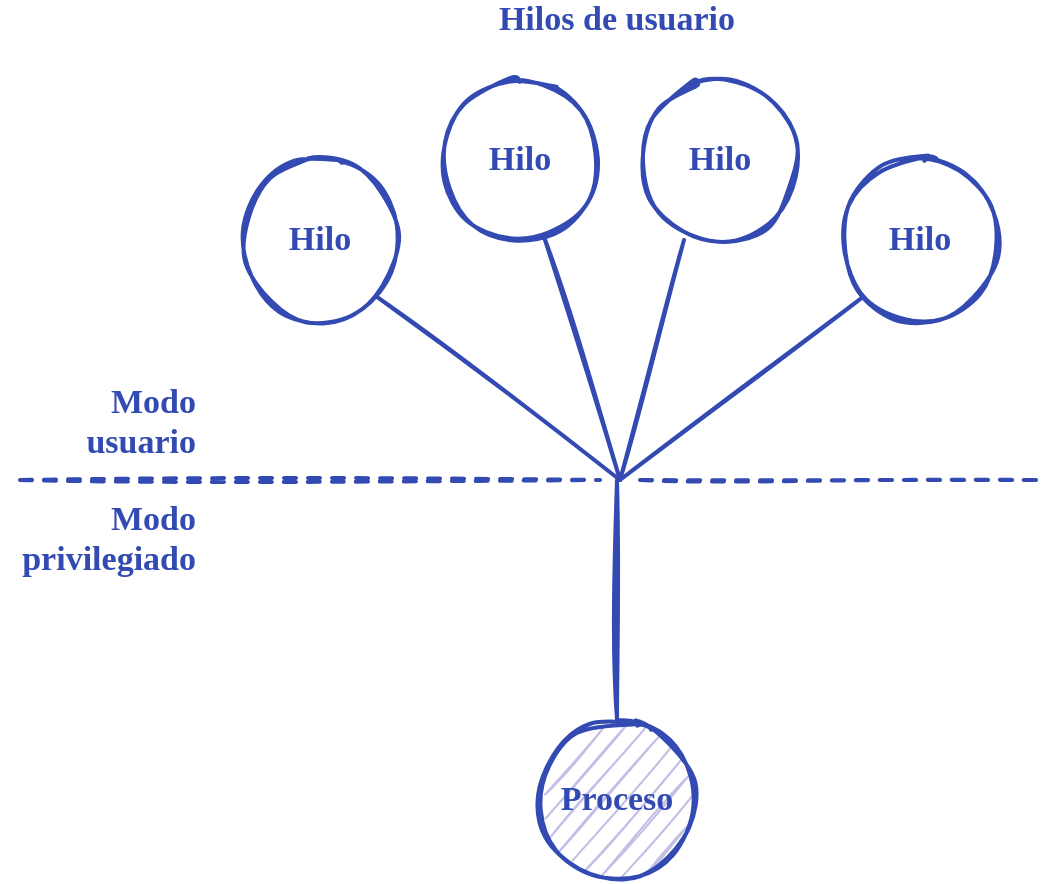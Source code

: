 <mxfile version="14.4.7" type="google"><diagram id="akEowiJKr_ScigKzrRVM" name="Page-1"><mxGraphModel dx="-18" dy="745" grid="1" gridSize="10" guides="1" tooltips="1" connect="1" arrows="1" fold="1" page="1" pageScale="1" pageWidth="689" pageHeight="517" math="0" shadow="0"><root><mxCell id="0"/><mxCell id="1" parent="0"/><mxCell id="-pet36EsuUMPWjCT5Itz-28" value="Modo&#10;usuario" style="text;strokeColor=none;fillColor=none;align=right;verticalAlign=middle;rounded=0;shadow=0;sketch=1;fontFamily=Ink Free;fontSize=17;fontStyle=1;fontColor=#324ab2;spacingBottom=5;" parent="1" vertex="1"><mxGeometry x="1480" y="234" width="70" height="35" as="geometry"/></mxCell><mxCell id="-pet36EsuUMPWjCT5Itz-29" value="Modo&#10;privilegiado" style="text;strokeColor=none;fillColor=none;align=right;verticalAlign=middle;rounded=0;shadow=0;sketch=1;fontFamily=Ink Free;fontSize=17;fontStyle=1;fontColor=#324ab2;spacingBottom=5;" parent="1" vertex="1"><mxGeometry x="1450" y="290" width="100" height="40" as="geometry"/></mxCell><mxCell id="lgN72yZ7XG6kfilp9ZLk-1" value="Proceso" style="ellipse;aspect=fixed;rounded=0;shadow=0;fontFamily=Ink Free;fontSize=17;strokeWidth=2;spacing=20;sketch=1;align=center;strokeColor=#324ab2;fontColor=#324ab2;fillColor=#c2bee6;spacingBottom=5;fontStyle=1" parent="1" vertex="1"><mxGeometry x="1718.5" y="400" width="80" height="80" as="geometry"/></mxCell><mxCell id="lgN72yZ7XG6kfilp9ZLk-2" value="Hilo" style="ellipse;aspect=fixed;rounded=0;shadow=0;fontFamily=Ink Free;fontSize=17;strokeWidth=2;fillColor=none;spacing=20;sketch=1;align=center;points=[[0.924,-0.382]];strokeColor=#324ab2;fontColor=#324ab2;spacingBottom=5;fontStyle=1" parent="1" vertex="1"><mxGeometry x="1670" y="80" width="80" height="80" as="geometry"/></mxCell><mxCell id="lgN72yZ7XG6kfilp9ZLk-3" value="Hilo" style="ellipse;aspect=fixed;rounded=0;shadow=0;fontFamily=Ink Free;fontSize=17;strokeWidth=2;fillColor=none;spacing=20;sketch=1;align=center;;points=[[-0.924,-0.382]];fontSource=https%3A%2F%2Full-esit-sistemas-operativos.github.io%2Fssoo-apuntes%2Ffonts%2FInkFree.woff;strokeColor=#324ab2;fontColor=#324ab2;spacingBottom=5;fontStyle=1" parent="1" vertex="1"><mxGeometry x="1770" y="80" width="80" height="80" as="geometry"/></mxCell><mxCell id="lgN72yZ7XG6kfilp9ZLk-67" value="" style="rounded=0;orthogonalLoop=1;jettySize=auto;exitX=1;exitY=1;exitDx=0;exitDy=0;entryX=0.5;entryY=0.5;entryDx=0;entryDy=0;entryPerimeter=0;strokeWidth=2;shadow=0;fontFamily=Ink Free;fontSize=17;spacing=20;endArrow=none;sketch=1;strokeColor=#324ab2;fontColor=#324ab2;spacingBottom=5;fontStyle=1" parent="1" source="lgN72yZ7XG6kfilp9ZLk-4" edge="1"><mxGeometry relative="1" as="geometry"><mxPoint x="1760" y="280" as="targetPoint"/></mxGeometry></mxCell><mxCell id="lgN72yZ7XG6kfilp9ZLk-4" value="Hilo" style="ellipse;aspect=fixed;rounded=0;shadow=0;fontFamily=Ink Free;fontSize=17;strokeWidth=2;fillColor=none;spacing=20;sketch=1;align=center;strokeColor=#324ab2;fontColor=#324ab2;spacingBottom=5;fontStyle=1" parent="1" vertex="1"><mxGeometry x="1570" y="120" width="80" height="80" as="geometry"/></mxCell><mxCell id="lgN72yZ7XG6kfilp9ZLk-5" value="Hilo" style="ellipse;aspect=fixed;rounded=0;shadow=0;fontFamily=Ink Free;fontSize=17;strokeWidth=2;fillColor=none;spacing=20;sketch=1;align=center;strokeColor=#324ab2;fontColor=#324ab2;spacingBottom=5;fontStyle=1" parent="1" vertex="1"><mxGeometry x="1870" y="120" width="80" height="80" as="geometry"/></mxCell><mxCell id="lgN72yZ7XG6kfilp9ZLk-7" value="" style="endArrow=none;strokeWidth=2;rounded=0;shadow=0;fontFamily=Ink Free;fontSize=17;spacing=20;sketch=1;dashed=1;fontColor=#324ab2;strokeColor=#324ab2;spacingBottom=5;fontStyle=1" parent="1" edge="1"><mxGeometry width="50" height="50" relative="1" as="geometry"><mxPoint x="1770" y="280" as="sourcePoint"/><mxPoint x="1970" y="280" as="targetPoint"/></mxGeometry></mxCell><mxCell id="lgN72yZ7XG6kfilp9ZLk-19" value="Hilos de usuario" style="text;fillColor=none;align=center;verticalAlign=middle;rounded=0;shadow=0;fontFamily=Ink Free;fontSize=17;strokeWidth=2;spacing=20;sketch=1;fontStyle=1;fontColor=#324ab2;spacingBottom=5;" parent="1" vertex="1"><mxGeometry x="1678.5" y="40" width="160" height="20" as="geometry"/></mxCell><mxCell id="lgN72yZ7XG6kfilp9ZLk-61" value="" style="endArrow=none;strokeWidth=2;rounded=0;shadow=0;fontFamily=Ink Free;fontSize=17;spacing=20;sketch=1;dashed=1;strokeColor=#324ab2;fontColor=#324ab2;spacingBottom=5;fontStyle=1" parent="1" edge="1"><mxGeometry width="50" height="50" relative="1" as="geometry"><mxPoint x="1460" y="280" as="sourcePoint"/><mxPoint x="1750" y="280" as="targetPoint"/></mxGeometry></mxCell><mxCell id="lgN72yZ7XG6kfilp9ZLk-68" value="" style="rounded=0;orthogonalLoop=1;jettySize=auto;strokeWidth=2;shadow=0;fontFamily=Ink Free;fontSize=17;spacing=20;endArrow=none;sketch=1;strokeColor=#324ab2;fontColor=#324ab2;spacingBottom=5;fontStyle=1" parent="1" source="lgN72yZ7XG6kfilp9ZLk-2" edge="1"><mxGeometry relative="1" as="geometry"><mxPoint x="1648.284" y="198.284" as="sourcePoint"/><mxPoint x="1760" y="280" as="targetPoint"/></mxGeometry></mxCell><mxCell id="lgN72yZ7XG6kfilp9ZLk-69" value="" style="rounded=0;orthogonalLoop=1;jettySize=auto;exitX=0;exitY=1;exitDx=0;exitDy=0;strokeWidth=2;shadow=0;fontFamily=Ink Free;fontSize=17;spacing=20;endArrow=none;sketch=1;strokeColor=#324ab2;fontColor=#324ab2;spacingBottom=5;fontStyle=1" parent="1" source="lgN72yZ7XG6kfilp9ZLk-5" edge="1"><mxGeometry relative="1" as="geometry"><mxPoint x="1648.284" y="198.284" as="sourcePoint"/><mxPoint x="1760" y="280" as="targetPoint"/></mxGeometry></mxCell><mxCell id="lgN72yZ7XG6kfilp9ZLk-70" value="" style="rounded=0;orthogonalLoop=1;jettySize=auto;exitX=0.5;exitY=0;exitDx=0;exitDy=0;strokeWidth=2;shadow=0;fontFamily=Ink Free;fontSize=17;spacing=20;endArrow=none;sketch=1;entryX=0.425;entryY=0.5;entryDx=0;entryDy=0;entryPerimeter=0;strokeColor=#324ab2;fontColor=#324ab2;spacingBottom=5;fontStyle=1" parent="1" source="lgN72yZ7XG6kfilp9ZLk-1" edge="1"><mxGeometry relative="1" as="geometry"><mxPoint x="1891.716" y="198.284" as="sourcePoint"/><mxPoint x="1758.5" y="280" as="targetPoint"/></mxGeometry></mxCell><mxCell id="lgN72yZ7XG6kfilp9ZLk-86" value="" style="rounded=0;orthogonalLoop=1;jettySize=auto;strokeWidth=2;shadow=0;fontFamily=Ink Free;fontSize=17;spacing=20;endArrow=none;sketch=1;strokeColor=#324ab2;fontColor=#324ab2;spacingBottom=5;fontStyle=1" parent="1" edge="1"><mxGeometry relative="1" as="geometry"><mxPoint x="1792" y="160" as="sourcePoint"/><mxPoint x="1760" y="280" as="targetPoint"/></mxGeometry></mxCell></root></mxGraphModel></diagram></mxfile>